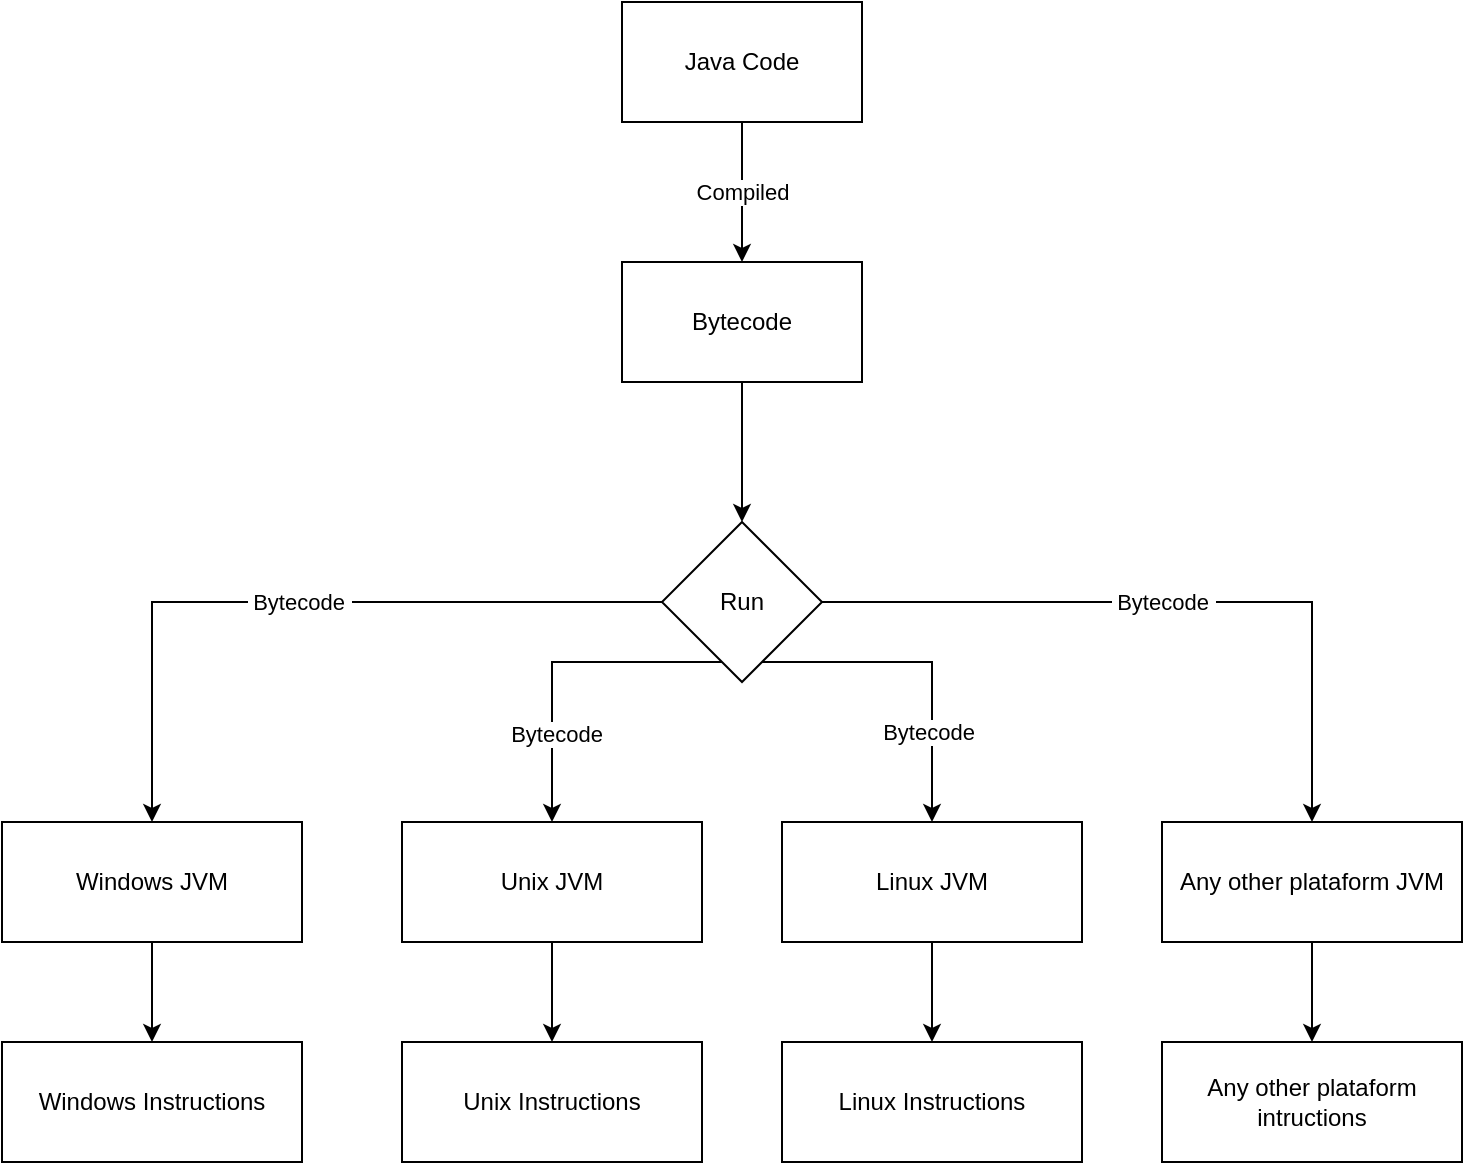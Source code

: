 <mxfile version="24.2.5" type="device">
  <diagram name="Page-1" id="H9_ym3L1fPul_pZStPwW">
    <mxGraphModel dx="1232" dy="1205" grid="1" gridSize="10" guides="1" tooltips="1" connect="1" arrows="1" fold="1" page="1" pageScale="1" pageWidth="850" pageHeight="1100" math="0" shadow="0">
      <root>
        <mxCell id="0" />
        <mxCell id="1" parent="0" />
        <mxCell id="4Lp0WvHbp_2dP8VPNg9O-3" value="Compiled" style="edgeStyle=orthogonalEdgeStyle;rounded=0;orthogonalLoop=1;jettySize=auto;html=1;" edge="1" parent="1" source="4Lp0WvHbp_2dP8VPNg9O-1" target="4Lp0WvHbp_2dP8VPNg9O-2">
          <mxGeometry relative="1" as="geometry" />
        </mxCell>
        <mxCell id="4Lp0WvHbp_2dP8VPNg9O-1" value="Java Code" style="rounded=0;whiteSpace=wrap;html=1;" vertex="1" parent="1">
          <mxGeometry x="370" y="160" width="120" height="60" as="geometry" />
        </mxCell>
        <mxCell id="4Lp0WvHbp_2dP8VPNg9O-10" style="edgeStyle=orthogonalEdgeStyle;rounded=0;orthogonalLoop=1;jettySize=auto;html=1;entryX=0.5;entryY=0;entryDx=0;entryDy=0;" edge="1" parent="1" source="4Lp0WvHbp_2dP8VPNg9O-2" target="4Lp0WvHbp_2dP8VPNg9O-5">
          <mxGeometry relative="1" as="geometry" />
        </mxCell>
        <mxCell id="4Lp0WvHbp_2dP8VPNg9O-2" value="Bytecode" style="rounded=0;whiteSpace=wrap;html=1;" vertex="1" parent="1">
          <mxGeometry x="370" y="290" width="120" height="60" as="geometry" />
        </mxCell>
        <mxCell id="4Lp0WvHbp_2dP8VPNg9O-11" value="&amp;nbsp;Bytecode&amp;nbsp;" style="edgeStyle=orthogonalEdgeStyle;rounded=0;orthogonalLoop=1;jettySize=auto;html=1;" edge="1" parent="1" source="4Lp0WvHbp_2dP8VPNg9O-5" target="4Lp0WvHbp_2dP8VPNg9O-6">
          <mxGeometry relative="1" as="geometry" />
        </mxCell>
        <mxCell id="4Lp0WvHbp_2dP8VPNg9O-12" style="edgeStyle=orthogonalEdgeStyle;rounded=0;orthogonalLoop=1;jettySize=auto;html=1;" edge="1" parent="1" source="4Lp0WvHbp_2dP8VPNg9O-5" target="4Lp0WvHbp_2dP8VPNg9O-7">
          <mxGeometry relative="1" as="geometry">
            <Array as="points">
              <mxPoint x="335" y="490" />
            </Array>
          </mxGeometry>
        </mxCell>
        <mxCell id="4Lp0WvHbp_2dP8VPNg9O-17" value="&amp;nbsp;Bytecode&amp;nbsp;" style="edgeLabel;html=1;align=center;verticalAlign=middle;resizable=0;points=[];" vertex="1" connectable="0" parent="4Lp0WvHbp_2dP8VPNg9O-12">
          <mxGeometry x="0.467" y="2" relative="1" as="geometry">
            <mxPoint as="offset" />
          </mxGeometry>
        </mxCell>
        <mxCell id="4Lp0WvHbp_2dP8VPNg9O-13" style="edgeStyle=orthogonalEdgeStyle;rounded=0;orthogonalLoop=1;jettySize=auto;html=1;" edge="1" parent="1" source="4Lp0WvHbp_2dP8VPNg9O-5" target="4Lp0WvHbp_2dP8VPNg9O-9">
          <mxGeometry relative="1" as="geometry" />
        </mxCell>
        <mxCell id="4Lp0WvHbp_2dP8VPNg9O-15" value="&amp;nbsp;Bytecode&amp;nbsp;" style="edgeLabel;html=1;align=center;verticalAlign=middle;resizable=0;points=[];" vertex="1" connectable="0" parent="4Lp0WvHbp_2dP8VPNg9O-13">
          <mxGeometry x="-0.149" relative="1" as="geometry">
            <mxPoint x="19" as="offset" />
          </mxGeometry>
        </mxCell>
        <mxCell id="4Lp0WvHbp_2dP8VPNg9O-14" style="edgeStyle=orthogonalEdgeStyle;rounded=0;orthogonalLoop=1;jettySize=auto;html=1;" edge="1" parent="1" source="4Lp0WvHbp_2dP8VPNg9O-5" target="4Lp0WvHbp_2dP8VPNg9O-8">
          <mxGeometry relative="1" as="geometry">
            <Array as="points">
              <mxPoint x="525" y="490" />
            </Array>
          </mxGeometry>
        </mxCell>
        <mxCell id="4Lp0WvHbp_2dP8VPNg9O-16" value="&amp;nbsp;Bytecode&amp;nbsp;" style="edgeLabel;html=1;align=center;verticalAlign=middle;resizable=0;points=[];" vertex="1" connectable="0" parent="4Lp0WvHbp_2dP8VPNg9O-14">
          <mxGeometry x="0.455" y="-2" relative="1" as="geometry">
            <mxPoint as="offset" />
          </mxGeometry>
        </mxCell>
        <mxCell id="4Lp0WvHbp_2dP8VPNg9O-5" value="Run" style="rhombus;whiteSpace=wrap;html=1;" vertex="1" parent="1">
          <mxGeometry x="390" y="420" width="80" height="80" as="geometry" />
        </mxCell>
        <mxCell id="4Lp0WvHbp_2dP8VPNg9O-25" style="edgeStyle=orthogonalEdgeStyle;rounded=0;orthogonalLoop=1;jettySize=auto;html=1;entryX=0.5;entryY=0;entryDx=0;entryDy=0;" edge="1" parent="1" source="4Lp0WvHbp_2dP8VPNg9O-6" target="4Lp0WvHbp_2dP8VPNg9O-18">
          <mxGeometry relative="1" as="geometry" />
        </mxCell>
        <mxCell id="4Lp0WvHbp_2dP8VPNg9O-6" value="Windows JVM" style="rounded=0;whiteSpace=wrap;html=1;" vertex="1" parent="1">
          <mxGeometry x="60" y="570" width="150" height="60" as="geometry" />
        </mxCell>
        <mxCell id="4Lp0WvHbp_2dP8VPNg9O-24" style="edgeStyle=orthogonalEdgeStyle;rounded=0;orthogonalLoop=1;jettySize=auto;html=1;entryX=0.5;entryY=0;entryDx=0;entryDy=0;" edge="1" parent="1" source="4Lp0WvHbp_2dP8VPNg9O-7" target="4Lp0WvHbp_2dP8VPNg9O-19">
          <mxGeometry relative="1" as="geometry" />
        </mxCell>
        <mxCell id="4Lp0WvHbp_2dP8VPNg9O-7" value="Unix JVM" style="rounded=0;whiteSpace=wrap;html=1;" vertex="1" parent="1">
          <mxGeometry x="260" y="570" width="150" height="60" as="geometry" />
        </mxCell>
        <mxCell id="4Lp0WvHbp_2dP8VPNg9O-23" style="edgeStyle=orthogonalEdgeStyle;rounded=0;orthogonalLoop=1;jettySize=auto;html=1;entryX=0.5;entryY=0;entryDx=0;entryDy=0;" edge="1" parent="1" source="4Lp0WvHbp_2dP8VPNg9O-8" target="4Lp0WvHbp_2dP8VPNg9O-20">
          <mxGeometry relative="1" as="geometry" />
        </mxCell>
        <mxCell id="4Lp0WvHbp_2dP8VPNg9O-8" value="Linux JVM" style="rounded=0;whiteSpace=wrap;html=1;" vertex="1" parent="1">
          <mxGeometry x="450" y="570" width="150" height="60" as="geometry" />
        </mxCell>
        <mxCell id="4Lp0WvHbp_2dP8VPNg9O-22" style="edgeStyle=orthogonalEdgeStyle;rounded=0;orthogonalLoop=1;jettySize=auto;html=1;entryX=0.5;entryY=0;entryDx=0;entryDy=0;" edge="1" parent="1" source="4Lp0WvHbp_2dP8VPNg9O-9" target="4Lp0WvHbp_2dP8VPNg9O-21">
          <mxGeometry relative="1" as="geometry" />
        </mxCell>
        <mxCell id="4Lp0WvHbp_2dP8VPNg9O-9" value="Any other plataform JVM" style="rounded=0;whiteSpace=wrap;html=1;" vertex="1" parent="1">
          <mxGeometry x="640" y="570" width="150" height="60" as="geometry" />
        </mxCell>
        <mxCell id="4Lp0WvHbp_2dP8VPNg9O-18" value="Windows Instructions" style="rounded=0;whiteSpace=wrap;html=1;" vertex="1" parent="1">
          <mxGeometry x="60" y="680" width="150" height="60" as="geometry" />
        </mxCell>
        <mxCell id="4Lp0WvHbp_2dP8VPNg9O-19" value="Unix Instructions" style="rounded=0;whiteSpace=wrap;html=1;" vertex="1" parent="1">
          <mxGeometry x="260" y="680" width="150" height="60" as="geometry" />
        </mxCell>
        <mxCell id="4Lp0WvHbp_2dP8VPNg9O-20" value="Linux Instructions" style="rounded=0;whiteSpace=wrap;html=1;" vertex="1" parent="1">
          <mxGeometry x="450" y="680" width="150" height="60" as="geometry" />
        </mxCell>
        <mxCell id="4Lp0WvHbp_2dP8VPNg9O-21" value="Any other plataform intructions" style="rounded=0;whiteSpace=wrap;html=1;" vertex="1" parent="1">
          <mxGeometry x="640" y="680" width="150" height="60" as="geometry" />
        </mxCell>
      </root>
    </mxGraphModel>
  </diagram>
</mxfile>

